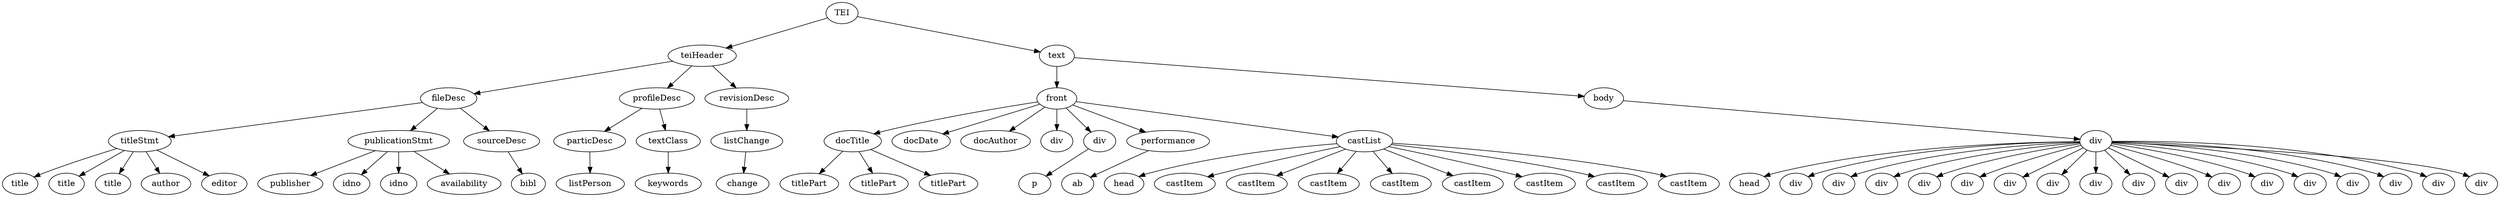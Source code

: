 digraph Tree {
	"t0" [label = "TEI"];
	"t1" [label = "teiHeader"];
	"t2" [label = "fileDesc"];
	"t3" [label = "titleStmt"];
	"t4" [label = "title"];
	"t5" [label = "title"];
	"t6" [label = "title"];
	"t7" [label = "author"];
	"t8" [label = "editor"];
	"t9" [label = "publicationStmt"];
	"t10" [label = "publisher"];
	"t11" [label = "idno"];
	"t12" [label = "idno"];
	"t13" [label = "availability"];
	"t14" [label = "sourceDesc"];
	"t15" [label = "bibl"];
	"t16" [label = "profileDesc"];
	"t17" [label = "particDesc"];
	"t18" [label = "listPerson"];
	"t19" [label = "textClass"];
	"t20" [label = "keywords"];
	"t21" [label = "revisionDesc"];
	"t22" [label = "listChange"];
	"t23" [label = "change"];
	"t24" [label = "text"];
	"t25" [label = "front"];
	"t26" [label = "docTitle"];
	"t27" [label = "titlePart"];
	"t28" [label = "titlePart"];
	"t29" [label = "titlePart"];
	"t30" [label = "docDate"];
	"t31" [label = "docAuthor"];
	"t32" [label = "div"];
	"t33" [label = "div"];
	"t34" [label = "p"];
	"t35" [label = "performance"];
	"t36" [label = "ab"];
	"t37" [label = "castList"];
	"t38" [label = "head"];
	"t39" [label = "castItem"];
	"t40" [label = "castItem"];
	"t41" [label = "castItem"];
	"t42" [label = "castItem"];
	"t43" [label = "castItem"];
	"t44" [label = "castItem"];
	"t45" [label = "castItem"];
	"t46" [label = "castItem"];
	"t47" [label = "body"];
	"t48" [label = "div"];
	"t49" [label = "head"];
	"t50" [label = "div"];
	"t51" [label = "div"];
	"t52" [label = "div"];
	"t53" [label = "div"];
	"t54" [label = "div"];
	"t55" [label = "div"];
	"t56" [label = "div"];
	"t57" [label = "div"];
	"t58" [label = "div"];
	"t59" [label = "div"];
	"t60" [label = "div"];
	"t61" [label = "div"];
	"t62" [label = "div"];
	"t63" [label = "div"];
	"t64" [label = "div"];
	"t65" [label = "div"];
	"t66" [label = "div"];
	"t0" -> "t1";
	"t1" -> "t2";
	"t2" -> "t3";
	"t3" -> "t4";
	"t3" -> "t5";
	"t3" -> "t6";
	"t3" -> "t7";
	"t3" -> "t8";
	"t2" -> "t9";
	"t9" -> "t10";
	"t9" -> "t11";
	"t9" -> "t12";
	"t9" -> "t13";
	"t2" -> "t14";
	"t14" -> "t15";
	"t1" -> "t16";
	"t16" -> "t17";
	"t17" -> "t18";
	"t16" -> "t19";
	"t19" -> "t20";
	"t1" -> "t21";
	"t21" -> "t22";
	"t22" -> "t23";
	"t0" -> "t24";
	"t24" -> "t25";
	"t25" -> "t26";
	"t26" -> "t27";
	"t26" -> "t28";
	"t26" -> "t29";
	"t25" -> "t30";
	"t25" -> "t31";
	"t25" -> "t32";
	"t25" -> "t33";
	"t33" -> "t34";
	"t25" -> "t35";
	"t35" -> "t36";
	"t25" -> "t37";
	"t37" -> "t38";
	"t37" -> "t39";
	"t37" -> "t40";
	"t37" -> "t41";
	"t37" -> "t42";
	"t37" -> "t43";
	"t37" -> "t44";
	"t37" -> "t45";
	"t37" -> "t46";
	"t24" -> "t47";
	"t47" -> "t48";
	"t48" -> "t49";
	"t48" -> "t50";
	"t48" -> "t51";
	"t48" -> "t52";
	"t48" -> "t53";
	"t48" -> "t54";
	"t48" -> "t55";
	"t48" -> "t56";
	"t48" -> "t57";
	"t48" -> "t58";
	"t48" -> "t59";
	"t48" -> "t60";
	"t48" -> "t61";
	"t48" -> "t62";
	"t48" -> "t63";
	"t48" -> "t64";
	"t48" -> "t65";
	"t48" -> "t66";
}
